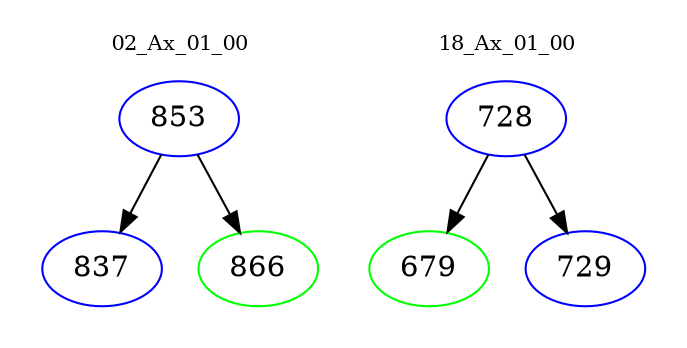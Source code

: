 digraph{
subgraph cluster_0 {
color = white
label = "02_Ax_01_00";
fontsize=10;
T0_853 [label="853", color="blue"]
T0_853 -> T0_837 [color="black"]
T0_837 [label="837", color="blue"]
T0_853 -> T0_866 [color="black"]
T0_866 [label="866", color="green"]
}
subgraph cluster_1 {
color = white
label = "18_Ax_01_00";
fontsize=10;
T1_728 [label="728", color="blue"]
T1_728 -> T1_679 [color="black"]
T1_679 [label="679", color="green"]
T1_728 -> T1_729 [color="black"]
T1_729 [label="729", color="blue"]
}
}

